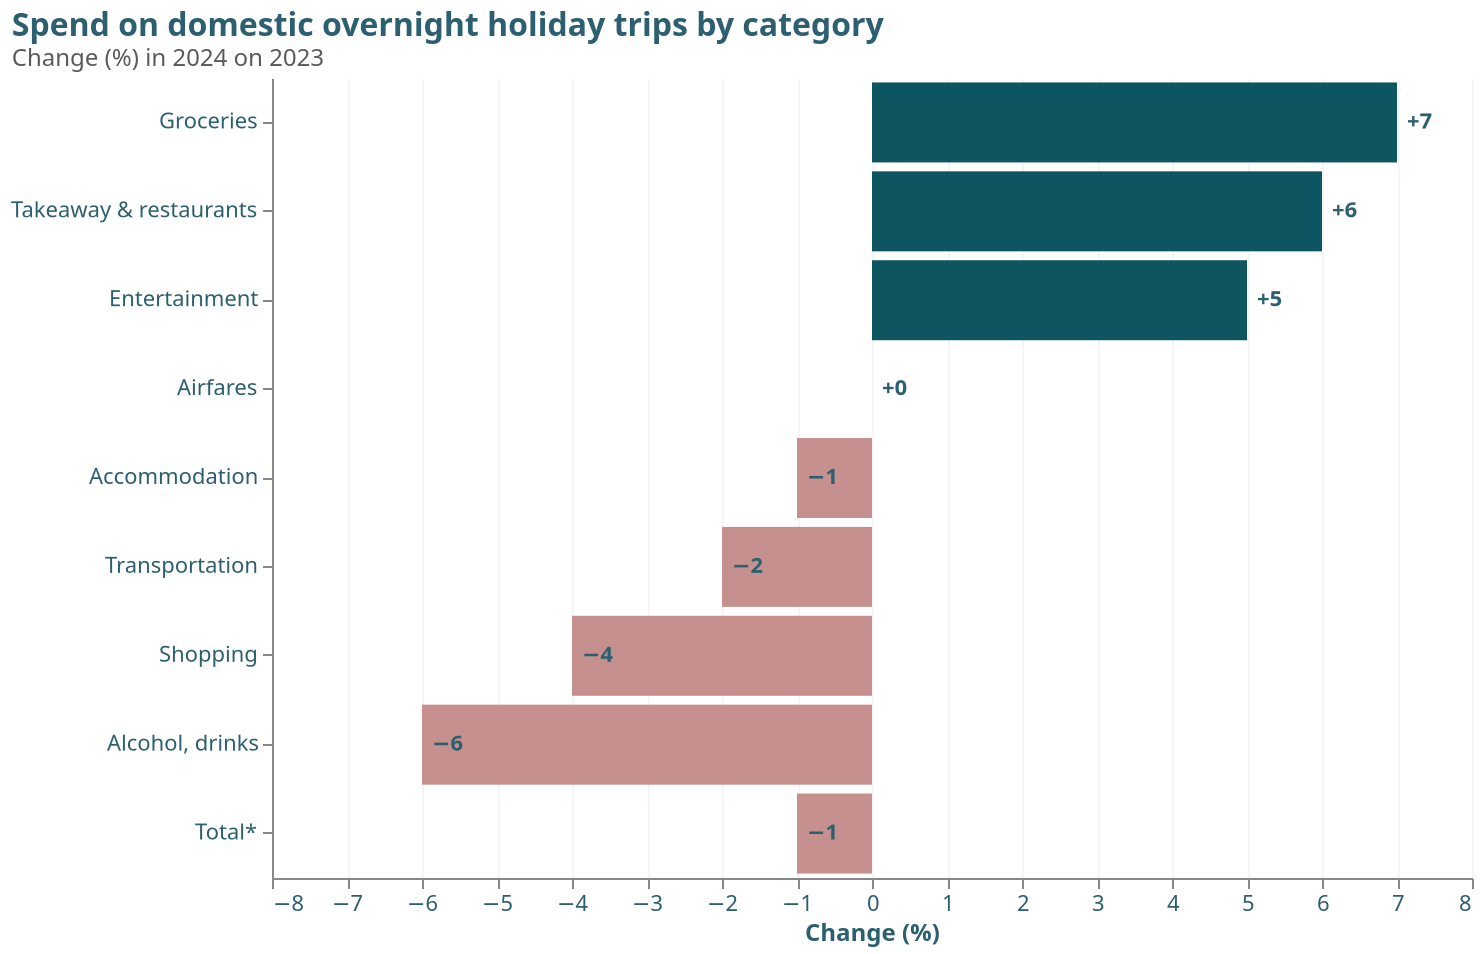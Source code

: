 {
  "$schema": "https://vega.github.io/schema/vega-lite/v5.json",
  "title": {
    "text": "Spend on domestic overnight holiday trips by category",
    "subtitle": "Change (%) in 2024 on 2023",
    "fontSize": 16,
    "fontWeight": "bold",
    "anchor": "start",
    "color": "#2c5f6f",
    "subtitleFontSize": 12,
    "subtitleColor": "#5a5a5a"
  },
  "width": 600,
  "height": 400,
  "data": {
    "values": [
      { "category": "Groceries", "change": 7, "order": 1 },
      { "category": "Takeaway & restaurants", "change": 6, "order": 2 },
      { "category": "Entertainment", "change": 5, "order": 3 },
      { "category": "Airfares", "change": 0, "order": 4 },
      { "category": "Accommodation", "change": -1, "order": 5 },
      { "category": "Transportation", "change": -2, "order": 6 },
      { "category": "Shopping", "change": -4, "order": 7 },
      { "category": "Alcohol, drinks", "change": -6, "order": 8 },
      { "category": "Total*", "change": -1, "order": 9 }
    ]
  },
  "mark": { "type": "bar", "height": { "band": 0.6 } },
  "encoding": {
    "y": {
      "field": "category",
      "type": "nominal",
      "axis": { "title": null, "labelFontSize": 11 },
      "sort": { "field": "order" }
    },
    "x": {
      "field": "change",
      "type": "quantitative",
      "axis": {
        "title": "Change (%)",
        "titleFontSize": 12,
        "labelFontSize": 11,
        "grid": true,
        "gridOpacity": 0.3
      },
      "scale": { "domain": [-8, 8] }
    },
    "color": {
      "condition": { "test": "datum.change >= 0", "value": "#0d5661" },
      "value": "#c5908e"
    },
    "tooltip": [
      { "field": "category", "type": "nominal", "title": "Category" },
      {
        "field": "change",
        "type": "quantitative",
        "title": "Change (%)",
        "format": "+.0f"
      }
    ]
  },
  "layer": [
    { "mark": { "type": "bar" } },
    {
      "mark": {
        "type": "text",
        "dx": 5,
        "fontSize": 11,
        "fontWeight": "bold",
        "align": "left"
      },
      "encoding": {
        "text": { "field": "change", "type": "quantitative", "format": "+.0f" },
        "color": { "value": "#2c5f6f" },
        "x": { "field": "change", "type": "quantitative" }
      }
    },
    {
      "mark": { "type": "rule", "strokeWidth": 2, "color": "#000" },
      "encoding": { "x": { "datum": 0 } }
    }
  ],
  "config": {
    "view": { "stroke": "transparent" },
    "axis": { "labelColor": "#2c5f6f", "titleColor": "#2c5f6f" }
  }
}
